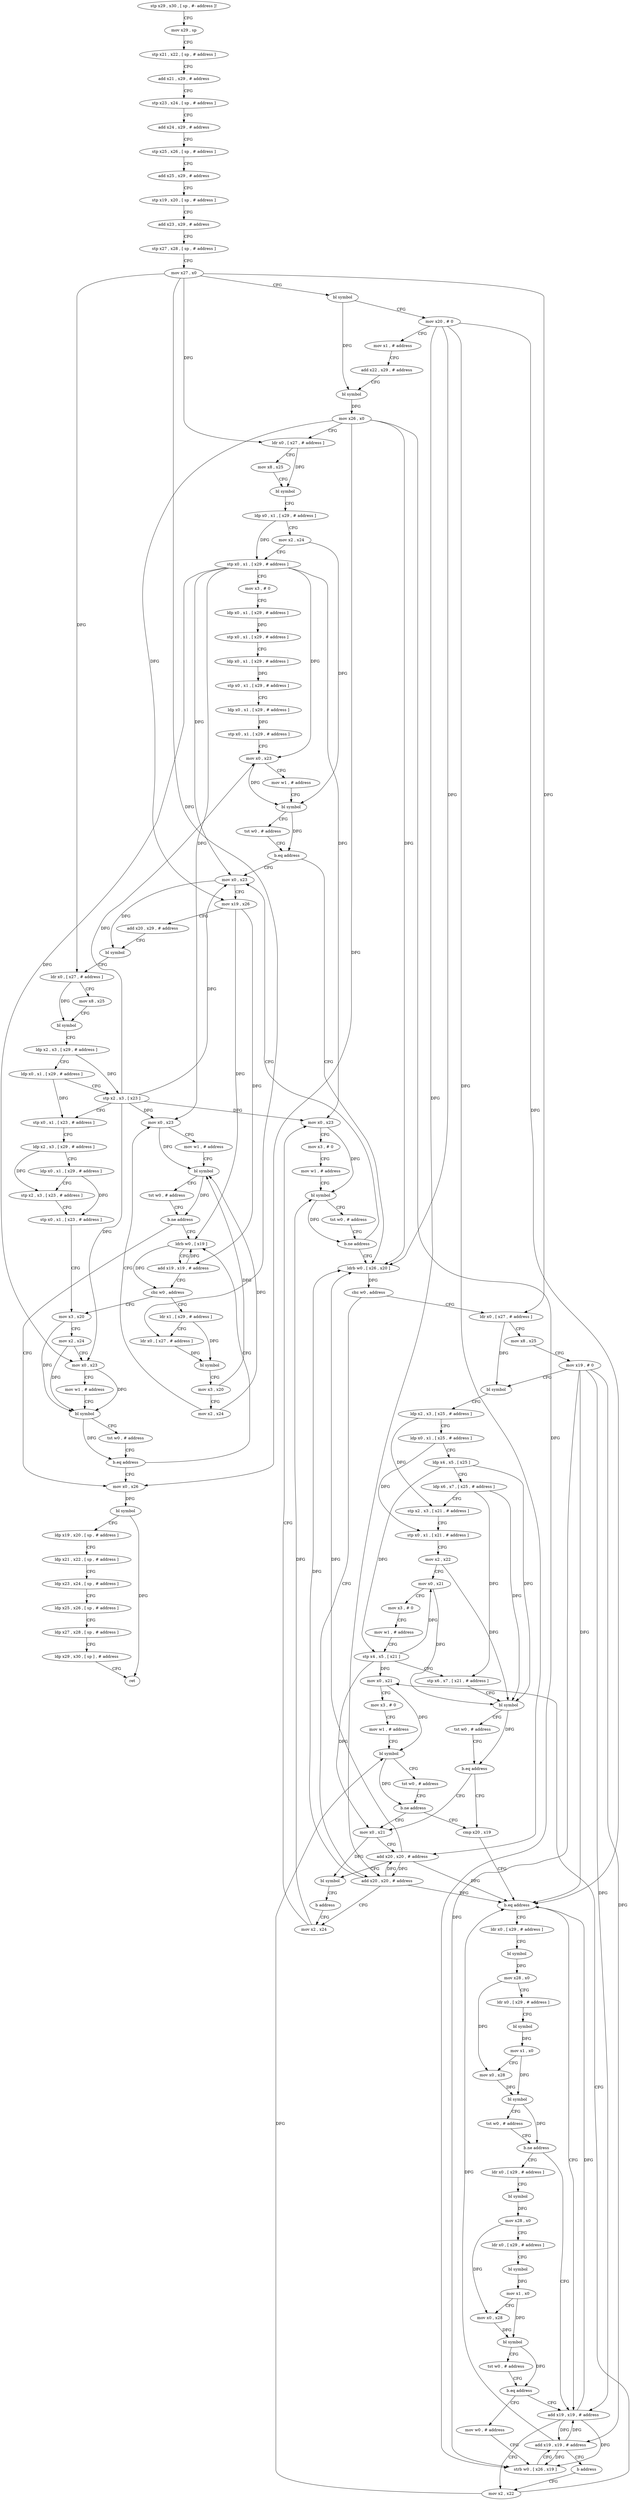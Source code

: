digraph "func" {
"87768" [label = "stp x29 , x30 , [ sp , #- address ]!" ]
"87772" [label = "mov x29 , sp" ]
"87776" [label = "stp x21 , x22 , [ sp , # address ]" ]
"87780" [label = "add x21 , x29 , # address" ]
"87784" [label = "stp x23 , x24 , [ sp , # address ]" ]
"87788" [label = "add x24 , x29 , # address" ]
"87792" [label = "stp x25 , x26 , [ sp , # address ]" ]
"87796" [label = "add x25 , x29 , # address" ]
"87800" [label = "stp x19 , x20 , [ sp , # address ]" ]
"87804" [label = "add x23 , x29 , # address" ]
"87808" [label = "stp x27 , x28 , [ sp , # address ]" ]
"87812" [label = "mov x27 , x0" ]
"87816" [label = "bl symbol" ]
"87820" [label = "mov x20 , # 0" ]
"87824" [label = "mov x1 , # address" ]
"87828" [label = "add x22 , x29 , # address" ]
"87832" [label = "bl symbol" ]
"87836" [label = "mov x26 , x0" ]
"87840" [label = "ldr x0 , [ x27 , # address ]" ]
"87844" [label = "mov x8 , x25" ]
"87848" [label = "bl symbol" ]
"87852" [label = "ldp x0 , x1 , [ x29 , # address ]" ]
"87856" [label = "mov x2 , x24" ]
"87860" [label = "stp x0 , x1 , [ x29 , # address ]" ]
"87864" [label = "mov x3 , # 0" ]
"87868" [label = "ldp x0 , x1 , [ x29 , # address ]" ]
"87872" [label = "stp x0 , x1 , [ x29 , # address ]" ]
"87876" [label = "ldp x0 , x1 , [ x29 , # address ]" ]
"87880" [label = "stp x0 , x1 , [ x29 , # address ]" ]
"87884" [label = "ldp x0 , x1 , [ x29 , # address ]" ]
"87888" [label = "stp x0 , x1 , [ x29 , # address ]" ]
"87892" [label = "mov x0 , x23" ]
"87896" [label = "mov w1 , # address" ]
"87900" [label = "bl symbol" ]
"87904" [label = "tst w0 , # address" ]
"87908" [label = "b.eq address" ]
"87952" [label = "mov x0 , x23" ]
"87912" [label = "ldrb w0 , [ x26 , x20 ]" ]
"87956" [label = "mov x19 , x26" ]
"87960" [label = "add x20 , x29 , # address" ]
"87964" [label = "bl symbol" ]
"87968" [label = "ldr x0 , [ x27 , # address ]" ]
"87972" [label = "mov x8 , x25" ]
"87976" [label = "bl symbol" ]
"87980" [label = "ldp x2 , x3 , [ x29 , # address ]" ]
"87984" [label = "ldp x0 , x1 , [ x29 , # address ]" ]
"87988" [label = "stp x2 , x3 , [ x23 ]" ]
"87992" [label = "stp x0 , x1 , [ x23 , # address ]" ]
"87996" [label = "ldp x2 , x3 , [ x29 , # address ]" ]
"88000" [label = "ldp x0 , x1 , [ x29 , # address ]" ]
"88004" [label = "stp x2 , x3 , [ x23 , # address ]" ]
"88008" [label = "stp x0 , x1 , [ x23 , # address ]" ]
"88012" [label = "mov x3 , x20" ]
"87916" [label = "cbz w0 , address" ]
"88128" [label = "ldr x0 , [ x27 , # address ]" ]
"87920" [label = "add x20 , x20 , # address" ]
"88092" [label = "mov x0 , x26" ]
"88096" [label = "bl symbol" ]
"88100" [label = "ldp x19 , x20 , [ sp , # address ]" ]
"88104" [label = "ldp x21 , x22 , [ sp , # address ]" ]
"88108" [label = "ldp x23 , x24 , [ sp , # address ]" ]
"88112" [label = "ldp x25 , x26 , [ sp , # address ]" ]
"88116" [label = "ldp x27 , x28 , [ sp , # address ]" ]
"88120" [label = "ldp x29 , x30 , [ sp ] , # address" ]
"88124" [label = "ret" ]
"88040" [label = "ldrb w0 , [ x19 ]" ]
"88044" [label = "add x19 , x19 , # address" ]
"88048" [label = "cbz w0 , address" ]
"88052" [label = "ldr x1 , [ x29 , # address ]" ]
"88132" [label = "mov x8 , x25" ]
"88136" [label = "mov x19 , # 0" ]
"88140" [label = "bl symbol" ]
"88144" [label = "ldp x2 , x3 , [ x25 , # address ]" ]
"88148" [label = "ldp x0 , x1 , [ x25 , # address ]" ]
"88152" [label = "ldp x4 , x5 , [ x25 ]" ]
"88156" [label = "ldp x6 , x7 , [ x25 , # address ]" ]
"88160" [label = "stp x2 , x3 , [ x21 , # address ]" ]
"88164" [label = "stp x0 , x1 , [ x21 , # address ]" ]
"88168" [label = "mov x2 , x22" ]
"88172" [label = "mov x0 , x21" ]
"88176" [label = "mov x3 , # 0" ]
"88180" [label = "mov w1 , # address" ]
"88184" [label = "stp x4 , x5 , [ x21 ]" ]
"88188" [label = "stp x6 , x7 , [ x21 , # address ]" ]
"88192" [label = "bl symbol" ]
"88196" [label = "tst w0 , # address" ]
"88200" [label = "b.eq address" ]
"88284" [label = "mov x0 , x21" ]
"88204" [label = "cmp x20 , x19" ]
"87924" [label = "mov x2 , x24" ]
"88016" [label = "mov x2 , x24" ]
"88020" [label = "mov x0 , x23" ]
"88024" [label = "mov w1 , # address" ]
"88028" [label = "bl symbol" ]
"88032" [label = "tst w0 , # address" ]
"88036" [label = "b.eq address" ]
"88056" [label = "ldr x0 , [ x27 , # address ]" ]
"88060" [label = "bl symbol" ]
"88064" [label = "mov x3 , x20" ]
"88068" [label = "mov x2 , x24" ]
"88072" [label = "mov x0 , x23" ]
"88076" [label = "mov w1 , # address" ]
"88080" [label = "bl symbol" ]
"88084" [label = "tst w0 , # address" ]
"88088" [label = "b.ne address" ]
"88288" [label = "add x20 , x20 , # address" ]
"88292" [label = "bl symbol" ]
"88296" [label = "b address" ]
"88208" [label = "b.eq address" ]
"88252" [label = "add x19 , x19 , # address" ]
"88212" [label = "ldr x0 , [ x29 , # address ]" ]
"87928" [label = "mov x0 , x23" ]
"87932" [label = "mov x3 , # 0" ]
"87936" [label = "mov w1 , # address" ]
"87940" [label = "bl symbol" ]
"87944" [label = "tst w0 , # address" ]
"87948" [label = "b.ne address" ]
"88256" [label = "mov x2 , x22" ]
"88216" [label = "bl symbol" ]
"88220" [label = "mov x28 , x0" ]
"88224" [label = "ldr x0 , [ x29 , # address ]" ]
"88228" [label = "bl symbol" ]
"88232" [label = "mov x1 , x0" ]
"88236" [label = "mov x0 , x28" ]
"88240" [label = "bl symbol" ]
"88244" [label = "tst w0 , # address" ]
"88248" [label = "b.ne address" ]
"88304" [label = "ldr x0 , [ x29 , # address ]" ]
"88308" [label = "bl symbol" ]
"88312" [label = "mov x28 , x0" ]
"88316" [label = "ldr x0 , [ x29 , # address ]" ]
"88320" [label = "bl symbol" ]
"88324" [label = "mov x1 , x0" ]
"88328" [label = "mov x0 , x28" ]
"88332" [label = "bl symbol" ]
"88336" [label = "tst w0 , # address" ]
"88340" [label = "b.eq address" ]
"88344" [label = "mov w0 , # address" ]
"88348" [label = "strb w0 , [ x26 , x19 ]" ]
"88352" [label = "add x19 , x19 , # address" ]
"88356" [label = "b address" ]
"88260" [label = "mov x0 , x21" ]
"88264" [label = "mov x3 , # 0" ]
"88268" [label = "mov w1 , # address" ]
"88272" [label = "bl symbol" ]
"88276" [label = "tst w0 , # address" ]
"88280" [label = "b.ne address" ]
"87768" -> "87772" [ label = "CFG" ]
"87772" -> "87776" [ label = "CFG" ]
"87776" -> "87780" [ label = "CFG" ]
"87780" -> "87784" [ label = "CFG" ]
"87784" -> "87788" [ label = "CFG" ]
"87788" -> "87792" [ label = "CFG" ]
"87792" -> "87796" [ label = "CFG" ]
"87796" -> "87800" [ label = "CFG" ]
"87800" -> "87804" [ label = "CFG" ]
"87804" -> "87808" [ label = "CFG" ]
"87808" -> "87812" [ label = "CFG" ]
"87812" -> "87816" [ label = "CFG" ]
"87812" -> "87840" [ label = "DFG" ]
"87812" -> "87968" [ label = "DFG" ]
"87812" -> "88128" [ label = "DFG" ]
"87812" -> "88056" [ label = "DFG" ]
"87816" -> "87820" [ label = "CFG" ]
"87816" -> "87832" [ label = "DFG" ]
"87820" -> "87824" [ label = "CFG" ]
"87820" -> "87912" [ label = "DFG" ]
"87820" -> "87920" [ label = "DFG" ]
"87820" -> "88288" [ label = "DFG" ]
"87820" -> "88208" [ label = "DFG" ]
"87824" -> "87828" [ label = "CFG" ]
"87828" -> "87832" [ label = "CFG" ]
"87832" -> "87836" [ label = "DFG" ]
"87836" -> "87840" [ label = "CFG" ]
"87836" -> "87956" [ label = "DFG" ]
"87836" -> "87912" [ label = "DFG" ]
"87836" -> "88092" [ label = "DFG" ]
"87836" -> "88348" [ label = "DFG" ]
"87840" -> "87844" [ label = "CFG" ]
"87840" -> "87848" [ label = "DFG" ]
"87844" -> "87848" [ label = "CFG" ]
"87848" -> "87852" [ label = "CFG" ]
"87852" -> "87856" [ label = "CFG" ]
"87852" -> "87860" [ label = "DFG" ]
"87856" -> "87860" [ label = "CFG" ]
"87856" -> "87900" [ label = "DFG" ]
"87860" -> "87864" [ label = "CFG" ]
"87860" -> "87892" [ label = "DFG" ]
"87860" -> "87952" [ label = "DFG" ]
"87860" -> "88020" [ label = "DFG" ]
"87860" -> "87928" [ label = "DFG" ]
"87860" -> "88072" [ label = "DFG" ]
"87864" -> "87868" [ label = "CFG" ]
"87868" -> "87872" [ label = "DFG" ]
"87872" -> "87876" [ label = "CFG" ]
"87876" -> "87880" [ label = "DFG" ]
"87880" -> "87884" [ label = "CFG" ]
"87884" -> "87888" [ label = "DFG" ]
"87888" -> "87892" [ label = "CFG" ]
"87892" -> "87896" [ label = "CFG" ]
"87892" -> "87900" [ label = "DFG" ]
"87896" -> "87900" [ label = "CFG" ]
"87900" -> "87904" [ label = "CFG" ]
"87900" -> "87908" [ label = "DFG" ]
"87904" -> "87908" [ label = "CFG" ]
"87908" -> "87952" [ label = "CFG" ]
"87908" -> "87912" [ label = "CFG" ]
"87952" -> "87956" [ label = "CFG" ]
"87952" -> "87964" [ label = "DFG" ]
"87912" -> "87916" [ label = "DFG" ]
"87956" -> "87960" [ label = "CFG" ]
"87956" -> "88040" [ label = "DFG" ]
"87956" -> "88044" [ label = "DFG" ]
"87960" -> "87964" [ label = "CFG" ]
"87964" -> "87968" [ label = "CFG" ]
"87968" -> "87972" [ label = "CFG" ]
"87968" -> "87976" [ label = "DFG" ]
"87972" -> "87976" [ label = "CFG" ]
"87976" -> "87980" [ label = "CFG" ]
"87980" -> "87984" [ label = "CFG" ]
"87980" -> "87988" [ label = "DFG" ]
"87984" -> "87988" [ label = "CFG" ]
"87984" -> "87992" [ label = "DFG" ]
"87988" -> "87992" [ label = "CFG" ]
"87988" -> "87892" [ label = "DFG" ]
"87988" -> "87952" [ label = "DFG" ]
"87988" -> "88020" [ label = "DFG" ]
"87988" -> "87928" [ label = "DFG" ]
"87988" -> "88072" [ label = "DFG" ]
"87992" -> "87996" [ label = "CFG" ]
"87996" -> "88000" [ label = "CFG" ]
"87996" -> "88004" [ label = "DFG" ]
"88000" -> "88004" [ label = "CFG" ]
"88000" -> "88008" [ label = "DFG" ]
"88004" -> "88008" [ label = "CFG" ]
"88008" -> "88012" [ label = "CFG" ]
"88012" -> "88016" [ label = "CFG" ]
"88012" -> "88028" [ label = "DFG" ]
"87916" -> "88128" [ label = "CFG" ]
"87916" -> "87920" [ label = "CFG" ]
"88128" -> "88132" [ label = "CFG" ]
"88128" -> "88140" [ label = "DFG" ]
"87920" -> "87924" [ label = "CFG" ]
"87920" -> "87912" [ label = "DFG" ]
"87920" -> "88288" [ label = "DFG" ]
"87920" -> "88208" [ label = "DFG" ]
"88092" -> "88096" [ label = "DFG" ]
"88096" -> "88100" [ label = "CFG" ]
"88096" -> "88124" [ label = "DFG" ]
"88100" -> "88104" [ label = "CFG" ]
"88104" -> "88108" [ label = "CFG" ]
"88108" -> "88112" [ label = "CFG" ]
"88112" -> "88116" [ label = "CFG" ]
"88116" -> "88120" [ label = "CFG" ]
"88120" -> "88124" [ label = "CFG" ]
"88040" -> "88044" [ label = "CFG" ]
"88040" -> "88048" [ label = "DFG" ]
"88044" -> "88048" [ label = "CFG" ]
"88044" -> "88040" [ label = "DFG" ]
"88048" -> "88012" [ label = "CFG" ]
"88048" -> "88052" [ label = "CFG" ]
"88052" -> "88056" [ label = "CFG" ]
"88052" -> "88060" [ label = "DFG" ]
"88132" -> "88136" [ label = "CFG" ]
"88136" -> "88140" [ label = "CFG" ]
"88136" -> "88208" [ label = "DFG" ]
"88136" -> "88252" [ label = "DFG" ]
"88136" -> "88348" [ label = "DFG" ]
"88136" -> "88352" [ label = "DFG" ]
"88140" -> "88144" [ label = "CFG" ]
"88144" -> "88148" [ label = "CFG" ]
"88144" -> "88160" [ label = "DFG" ]
"88148" -> "88152" [ label = "CFG" ]
"88148" -> "88164" [ label = "DFG" ]
"88152" -> "88156" [ label = "CFG" ]
"88152" -> "88184" [ label = "DFG" ]
"88152" -> "88192" [ label = "DFG" ]
"88156" -> "88160" [ label = "CFG" ]
"88156" -> "88188" [ label = "DFG" ]
"88156" -> "88192" [ label = "DFG" ]
"88160" -> "88164" [ label = "CFG" ]
"88164" -> "88168" [ label = "CFG" ]
"88168" -> "88172" [ label = "CFG" ]
"88168" -> "88192" [ label = "DFG" ]
"88172" -> "88176" [ label = "CFG" ]
"88172" -> "88192" [ label = "DFG" ]
"88176" -> "88180" [ label = "CFG" ]
"88180" -> "88184" [ label = "CFG" ]
"88184" -> "88188" [ label = "CFG" ]
"88184" -> "88172" [ label = "DFG" ]
"88184" -> "88284" [ label = "DFG" ]
"88184" -> "88260" [ label = "DFG" ]
"88188" -> "88192" [ label = "CFG" ]
"88192" -> "88196" [ label = "CFG" ]
"88192" -> "88200" [ label = "DFG" ]
"88196" -> "88200" [ label = "CFG" ]
"88200" -> "88284" [ label = "CFG" ]
"88200" -> "88204" [ label = "CFG" ]
"88284" -> "88288" [ label = "CFG" ]
"88284" -> "88292" [ label = "DFG" ]
"88204" -> "88208" [ label = "CFG" ]
"87924" -> "87928" [ label = "CFG" ]
"87924" -> "87940" [ label = "DFG" ]
"88016" -> "88020" [ label = "CFG" ]
"88016" -> "88028" [ label = "DFG" ]
"88020" -> "88024" [ label = "CFG" ]
"88020" -> "88028" [ label = "DFG" ]
"88024" -> "88028" [ label = "CFG" ]
"88028" -> "88032" [ label = "CFG" ]
"88028" -> "88036" [ label = "DFG" ]
"88032" -> "88036" [ label = "CFG" ]
"88036" -> "88092" [ label = "CFG" ]
"88036" -> "88040" [ label = "CFG" ]
"88056" -> "88060" [ label = "DFG" ]
"88060" -> "88064" [ label = "CFG" ]
"88064" -> "88068" [ label = "CFG" ]
"88064" -> "88080" [ label = "DFG" ]
"88068" -> "88072" [ label = "CFG" ]
"88068" -> "88080" [ label = "DFG" ]
"88072" -> "88076" [ label = "CFG" ]
"88072" -> "88080" [ label = "DFG" ]
"88076" -> "88080" [ label = "CFG" ]
"88080" -> "88084" [ label = "CFG" ]
"88080" -> "88088" [ label = "DFG" ]
"88084" -> "88088" [ label = "CFG" ]
"88088" -> "88040" [ label = "CFG" ]
"88088" -> "88092" [ label = "CFG" ]
"88288" -> "88292" [ label = "CFG" ]
"88288" -> "87912" [ label = "DFG" ]
"88288" -> "87920" [ label = "DFG" ]
"88288" -> "88208" [ label = "DFG" ]
"88292" -> "88296" [ label = "CFG" ]
"88296" -> "87924" [ label = "CFG" ]
"88208" -> "88252" [ label = "CFG" ]
"88208" -> "88212" [ label = "CFG" ]
"88252" -> "88256" [ label = "CFG" ]
"88252" -> "88208" [ label = "DFG" ]
"88252" -> "88348" [ label = "DFG" ]
"88252" -> "88352" [ label = "DFG" ]
"88212" -> "88216" [ label = "CFG" ]
"87928" -> "87932" [ label = "CFG" ]
"87928" -> "87940" [ label = "DFG" ]
"87932" -> "87936" [ label = "CFG" ]
"87936" -> "87940" [ label = "CFG" ]
"87940" -> "87944" [ label = "CFG" ]
"87940" -> "87948" [ label = "DFG" ]
"87944" -> "87948" [ label = "CFG" ]
"87948" -> "87912" [ label = "CFG" ]
"87948" -> "87952" [ label = "CFG" ]
"88256" -> "88260" [ label = "CFG" ]
"88256" -> "88272" [ label = "DFG" ]
"88216" -> "88220" [ label = "DFG" ]
"88220" -> "88224" [ label = "CFG" ]
"88220" -> "88236" [ label = "DFG" ]
"88224" -> "88228" [ label = "CFG" ]
"88228" -> "88232" [ label = "DFG" ]
"88232" -> "88236" [ label = "CFG" ]
"88232" -> "88240" [ label = "DFG" ]
"88236" -> "88240" [ label = "DFG" ]
"88240" -> "88244" [ label = "CFG" ]
"88240" -> "88248" [ label = "DFG" ]
"88244" -> "88248" [ label = "CFG" ]
"88248" -> "88304" [ label = "CFG" ]
"88248" -> "88252" [ label = "CFG" ]
"88304" -> "88308" [ label = "CFG" ]
"88308" -> "88312" [ label = "DFG" ]
"88312" -> "88316" [ label = "CFG" ]
"88312" -> "88328" [ label = "DFG" ]
"88316" -> "88320" [ label = "CFG" ]
"88320" -> "88324" [ label = "DFG" ]
"88324" -> "88328" [ label = "CFG" ]
"88324" -> "88332" [ label = "DFG" ]
"88328" -> "88332" [ label = "DFG" ]
"88332" -> "88336" [ label = "CFG" ]
"88332" -> "88340" [ label = "DFG" ]
"88336" -> "88340" [ label = "CFG" ]
"88340" -> "88252" [ label = "CFG" ]
"88340" -> "88344" [ label = "CFG" ]
"88344" -> "88348" [ label = "CFG" ]
"88348" -> "88352" [ label = "CFG" ]
"88352" -> "88356" [ label = "CFG" ]
"88352" -> "88208" [ label = "DFG" ]
"88352" -> "88252" [ label = "DFG" ]
"88352" -> "88348" [ label = "DFG" ]
"88356" -> "88256" [ label = "CFG" ]
"88260" -> "88264" [ label = "CFG" ]
"88260" -> "88272" [ label = "DFG" ]
"88264" -> "88268" [ label = "CFG" ]
"88268" -> "88272" [ label = "CFG" ]
"88272" -> "88276" [ label = "CFG" ]
"88272" -> "88280" [ label = "DFG" ]
"88276" -> "88280" [ label = "CFG" ]
"88280" -> "88204" [ label = "CFG" ]
"88280" -> "88284" [ label = "CFG" ]
}
